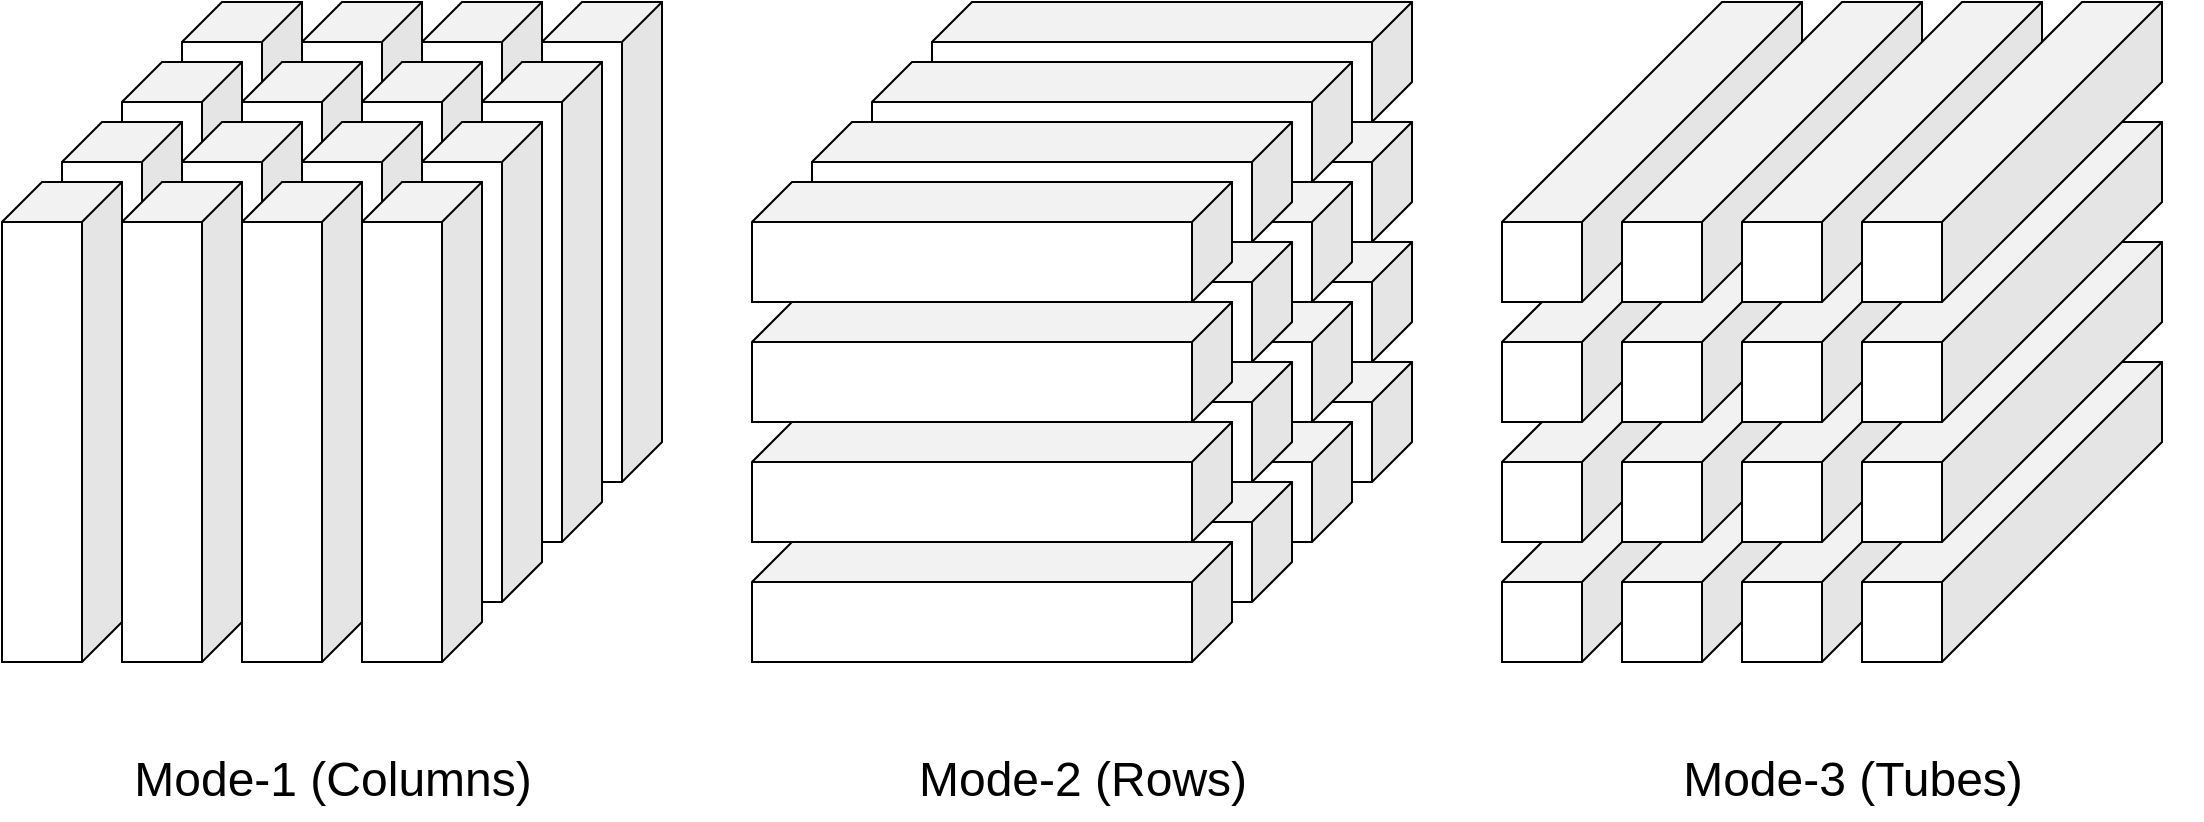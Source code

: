 <mxfile version="21.1.2" type="device">
  <diagram id="dwlmqH6nL9qEr7c7bo0p" name="Page-1">
    <mxGraphModel dx="1434" dy="764" grid="1" gridSize="10" guides="1" tooltips="1" connect="1" arrows="1" fold="1" page="1" pageScale="1" pageWidth="1169" pageHeight="827" math="0" shadow="0">
      <root>
        <mxCell id="0" />
        <mxCell id="1" parent="0" />
        <mxCell id="xJ5RliRv3Egy2EiU3JDo-8" value="" style="group" vertex="1" connectable="0" parent="1">
          <mxGeometry x="40" y="230" width="330" height="409" as="geometry" />
        </mxCell>
        <mxCell id="ISb06XqgIUKjQXBkhnW_-24" value="&lt;font style=&quot;font-size: 24px;&quot;&gt;Mode-1 (Columns)&lt;/font&gt;" style="text;html=1;align=center;verticalAlign=middle;resizable=0;points=[];autosize=1;strokeColor=none;fillColor=none;" parent="xJ5RliRv3Egy2EiU3JDo-8" vertex="1">
          <mxGeometry x="55" y="369" width="220" height="40" as="geometry" />
        </mxCell>
        <mxCell id="xJ5RliRv3Egy2EiU3JDo-6" value="" style="group" vertex="1" connectable="0" parent="xJ5RliRv3Egy2EiU3JDo-8">
          <mxGeometry width="330" height="330" as="geometry" />
        </mxCell>
        <mxCell id="ISb06XqgIUKjQXBkhnW_-9" value="" style="shape=cube;whiteSpace=wrap;html=1;boundedLbl=1;backgroundOutline=1;darkOpacity=0.05;darkOpacity2=0.1;flipV=0;flipH=1;container=0;" parent="xJ5RliRv3Egy2EiU3JDo-6" vertex="1">
          <mxGeometry x="90" width="60" height="240" as="geometry" />
        </mxCell>
        <mxCell id="ISb06XqgIUKjQXBkhnW_-10" value="" style="shape=cube;whiteSpace=wrap;html=1;boundedLbl=1;backgroundOutline=1;darkOpacity=0.05;darkOpacity2=0.1;flipV=0;flipH=1;container=0;" parent="xJ5RliRv3Egy2EiU3JDo-6" vertex="1">
          <mxGeometry x="150" width="60" height="240" as="geometry" />
        </mxCell>
        <mxCell id="ISb06XqgIUKjQXBkhnW_-6" value="" style="shape=cube;whiteSpace=wrap;html=1;boundedLbl=1;backgroundOutline=1;darkOpacity=0.05;darkOpacity2=0.1;flipV=0;flipH=1;container=0;" parent="xJ5RliRv3Egy2EiU3JDo-6" vertex="1">
          <mxGeometry x="60" y="30" width="60" height="240" as="geometry" />
        </mxCell>
        <mxCell id="ISb06XqgIUKjQXBkhnW_-8" value="" style="shape=cube;whiteSpace=wrap;html=1;boundedLbl=1;backgroundOutline=1;darkOpacity=0.05;darkOpacity2=0.1;flipV=0;flipH=1;container=0;" parent="xJ5RliRv3Egy2EiU3JDo-6" vertex="1">
          <mxGeometry x="120" y="30" width="60" height="240" as="geometry" />
        </mxCell>
        <mxCell id="ISb06XqgIUKjQXBkhnW_-74" value="" style="shape=cube;whiteSpace=wrap;html=1;boundedLbl=1;backgroundOutline=1;darkOpacity=0.05;darkOpacity2=0.1;flipV=0;flipH=1;container=0;" parent="xJ5RliRv3Egy2EiU3JDo-6" vertex="1">
          <mxGeometry x="210" width="60" height="240" as="geometry" />
        </mxCell>
        <mxCell id="ISb06XqgIUKjQXBkhnW_-75" value="" style="shape=cube;whiteSpace=wrap;html=1;boundedLbl=1;backgroundOutline=1;darkOpacity=0.05;darkOpacity2=0.1;flipV=0;flipH=1;container=0;" parent="xJ5RliRv3Egy2EiU3JDo-6" vertex="1">
          <mxGeometry x="270" width="60" height="240" as="geometry" />
        </mxCell>
        <mxCell id="ISb06XqgIUKjQXBkhnW_-76" value="" style="shape=cube;whiteSpace=wrap;html=1;boundedLbl=1;backgroundOutline=1;darkOpacity=0.05;darkOpacity2=0.1;flipV=0;flipH=1;container=0;" parent="xJ5RliRv3Egy2EiU3JDo-6" vertex="1">
          <mxGeometry x="180" y="30" width="60" height="240" as="geometry" />
        </mxCell>
        <mxCell id="ISb06XqgIUKjQXBkhnW_-77" value="" style="shape=cube;whiteSpace=wrap;html=1;boundedLbl=1;backgroundOutline=1;darkOpacity=0.05;darkOpacity2=0.1;flipV=0;flipH=1;container=0;" parent="xJ5RliRv3Egy2EiU3JDo-6" vertex="1">
          <mxGeometry x="240" y="30" width="60" height="240" as="geometry" />
        </mxCell>
        <mxCell id="ISb06XqgIUKjQXBkhnW_-78" value="" style="shape=cube;whiteSpace=wrap;html=1;boundedLbl=1;backgroundOutline=1;darkOpacity=0.05;darkOpacity2=0.1;flipV=0;flipH=1;container=0;" parent="xJ5RliRv3Egy2EiU3JDo-6" vertex="1">
          <mxGeometry x="30" y="60" width="60" height="240" as="geometry" />
        </mxCell>
        <mxCell id="ISb06XqgIUKjQXBkhnW_-79" value="" style="shape=cube;whiteSpace=wrap;html=1;boundedLbl=1;backgroundOutline=1;darkOpacity=0.05;darkOpacity2=0.1;flipV=0;flipH=1;container=0;" parent="xJ5RliRv3Egy2EiU3JDo-6" vertex="1">
          <mxGeometry x="90" y="60" width="60" height="240" as="geometry" />
        </mxCell>
        <mxCell id="ISb06XqgIUKjQXBkhnW_-80" value="" style="shape=cube;whiteSpace=wrap;html=1;boundedLbl=1;backgroundOutline=1;darkOpacity=0.05;darkOpacity2=0.1;flipV=0;flipH=1;container=0;" parent="xJ5RliRv3Egy2EiU3JDo-6" vertex="1">
          <mxGeometry y="90" width="60" height="240" as="geometry" />
        </mxCell>
        <mxCell id="ISb06XqgIUKjQXBkhnW_-81" value="" style="shape=cube;whiteSpace=wrap;html=1;boundedLbl=1;backgroundOutline=1;darkOpacity=0.05;darkOpacity2=0.1;flipV=0;flipH=1;container=0;" parent="xJ5RliRv3Egy2EiU3JDo-6" vertex="1">
          <mxGeometry x="60" y="90" width="60" height="240" as="geometry" />
        </mxCell>
        <mxCell id="ISb06XqgIUKjQXBkhnW_-86" value="" style="shape=cube;whiteSpace=wrap;html=1;boundedLbl=1;backgroundOutline=1;darkOpacity=0.05;darkOpacity2=0.1;flipV=0;flipH=1;container=0;" parent="xJ5RliRv3Egy2EiU3JDo-6" vertex="1">
          <mxGeometry x="150" y="60" width="60" height="240" as="geometry" />
        </mxCell>
        <mxCell id="ISb06XqgIUKjQXBkhnW_-87" value="" style="shape=cube;whiteSpace=wrap;html=1;boundedLbl=1;backgroundOutline=1;darkOpacity=0.05;darkOpacity2=0.1;flipV=0;flipH=1;container=0;" parent="xJ5RliRv3Egy2EiU3JDo-6" vertex="1">
          <mxGeometry x="210" y="60" width="60" height="240" as="geometry" />
        </mxCell>
        <mxCell id="ISb06XqgIUKjQXBkhnW_-88" value="" style="shape=cube;whiteSpace=wrap;html=1;boundedLbl=1;backgroundOutline=1;darkOpacity=0.05;darkOpacity2=0.1;flipV=0;flipH=1;container=0;" parent="xJ5RliRv3Egy2EiU3JDo-6" vertex="1">
          <mxGeometry x="120" y="90" width="60" height="240" as="geometry" />
        </mxCell>
        <mxCell id="ISb06XqgIUKjQXBkhnW_-89" value="" style="shape=cube;whiteSpace=wrap;html=1;boundedLbl=1;backgroundOutline=1;darkOpacity=0.05;darkOpacity2=0.1;flipV=0;flipH=1;container=0;" parent="xJ5RliRv3Egy2EiU3JDo-6" vertex="1">
          <mxGeometry x="180" y="90" width="60" height="240" as="geometry" />
        </mxCell>
        <mxCell id="xJ5RliRv3Egy2EiU3JDo-9" value="" style="group" vertex="1" connectable="0" parent="1">
          <mxGeometry x="415" y="230" width="330" height="409" as="geometry" />
        </mxCell>
        <mxCell id="ISb06XqgIUKjQXBkhnW_-25" value="&lt;font style=&quot;font-size: 24px;&quot;&gt;Mode-2 (Rows)&lt;/font&gt;" style="text;html=1;align=center;verticalAlign=middle;resizable=0;points=[];autosize=1;strokeColor=none;fillColor=none;" parent="xJ5RliRv3Egy2EiU3JDo-9" vertex="1">
          <mxGeometry x="70" y="369" width="190" height="40" as="geometry" />
        </mxCell>
        <mxCell id="xJ5RliRv3Egy2EiU3JDo-7" value="" style="group" vertex="1" connectable="0" parent="xJ5RliRv3Egy2EiU3JDo-9">
          <mxGeometry width="330" height="330" as="geometry" />
        </mxCell>
        <mxCell id="ISb06XqgIUKjQXBkhnW_-5" value="" style="shape=cube;whiteSpace=wrap;html=1;boundedLbl=1;backgroundOutline=1;darkOpacity=0.05;darkOpacity2=0.1;flipH=1;container=0;" parent="xJ5RliRv3Egy2EiU3JDo-7" vertex="1">
          <mxGeometry x="90" y="180" width="240" height="60" as="geometry" />
        </mxCell>
        <mxCell id="ISb06XqgIUKjQXBkhnW_-12" value="" style="shape=cube;whiteSpace=wrap;html=1;boundedLbl=1;backgroundOutline=1;darkOpacity=0.05;darkOpacity2=0.1;flipH=1;container=0;" parent="xJ5RliRv3Egy2EiU3JDo-7" vertex="1">
          <mxGeometry x="90" y="120" width="240" height="60" as="geometry" />
        </mxCell>
        <mxCell id="ISb06XqgIUKjQXBkhnW_-13" value="" style="shape=cube;whiteSpace=wrap;html=1;boundedLbl=1;backgroundOutline=1;darkOpacity=0.05;darkOpacity2=0.1;flipH=1;container=0;" parent="xJ5RliRv3Egy2EiU3JDo-7" vertex="1">
          <mxGeometry x="60" y="210" width="240" height="60" as="geometry" />
        </mxCell>
        <mxCell id="ISb06XqgIUKjQXBkhnW_-14" value="" style="shape=cube;whiteSpace=wrap;html=1;boundedLbl=1;backgroundOutline=1;darkOpacity=0.05;darkOpacity2=0.1;flipH=1;container=0;" parent="xJ5RliRv3Egy2EiU3JDo-7" vertex="1">
          <mxGeometry x="60" y="150" width="240" height="60" as="geometry" />
        </mxCell>
        <mxCell id="ISb06XqgIUKjQXBkhnW_-117" value="" style="shape=cube;whiteSpace=wrap;html=1;boundedLbl=1;backgroundOutline=1;darkOpacity=0.05;darkOpacity2=0.1;flipH=1;container=0;" parent="xJ5RliRv3Egy2EiU3JDo-7" vertex="1">
          <mxGeometry x="90" y="60" width="240" height="60" as="geometry" />
        </mxCell>
        <mxCell id="ISb06XqgIUKjQXBkhnW_-118" value="" style="shape=cube;whiteSpace=wrap;html=1;boundedLbl=1;backgroundOutline=1;darkOpacity=0.05;darkOpacity2=0.1;flipH=1;container=0;" parent="xJ5RliRv3Egy2EiU3JDo-7" vertex="1">
          <mxGeometry x="90" width="240" height="60" as="geometry" />
        </mxCell>
        <mxCell id="ISb06XqgIUKjQXBkhnW_-119" value="" style="shape=cube;whiteSpace=wrap;html=1;boundedLbl=1;backgroundOutline=1;darkOpacity=0.05;darkOpacity2=0.1;flipH=1;container=0;" parent="xJ5RliRv3Egy2EiU3JDo-7" vertex="1">
          <mxGeometry x="60" y="90" width="240" height="60" as="geometry" />
        </mxCell>
        <mxCell id="ISb06XqgIUKjQXBkhnW_-120" value="" style="shape=cube;whiteSpace=wrap;html=1;boundedLbl=1;backgroundOutline=1;darkOpacity=0.05;darkOpacity2=0.1;flipH=1;container=0;" parent="xJ5RliRv3Egy2EiU3JDo-7" vertex="1">
          <mxGeometry x="60" y="30" width="240" height="60" as="geometry" />
        </mxCell>
        <mxCell id="ISb06XqgIUKjQXBkhnW_-92" value="" style="shape=cube;whiteSpace=wrap;html=1;boundedLbl=1;backgroundOutline=1;darkOpacity=0.05;darkOpacity2=0.1;flipH=1;container=0;" parent="xJ5RliRv3Egy2EiU3JDo-7" vertex="1">
          <mxGeometry x="30" y="240" width="240" height="60" as="geometry" />
        </mxCell>
        <mxCell id="ISb06XqgIUKjQXBkhnW_-93" value="" style="shape=cube;whiteSpace=wrap;html=1;boundedLbl=1;backgroundOutline=1;darkOpacity=0.05;darkOpacity2=0.1;flipH=1;container=0;" parent="xJ5RliRv3Egy2EiU3JDo-7" vertex="1">
          <mxGeometry x="30" y="180" width="240" height="60" as="geometry" />
        </mxCell>
        <mxCell id="ISb06XqgIUKjQXBkhnW_-94" value="" style="shape=cube;whiteSpace=wrap;html=1;boundedLbl=1;backgroundOutline=1;darkOpacity=0.05;darkOpacity2=0.1;flipH=1;container=0;" parent="xJ5RliRv3Egy2EiU3JDo-7" vertex="1">
          <mxGeometry y="270" width="240" height="60" as="geometry" />
        </mxCell>
        <mxCell id="ISb06XqgIUKjQXBkhnW_-95" value="" style="shape=cube;whiteSpace=wrap;html=1;boundedLbl=1;backgroundOutline=1;darkOpacity=0.05;darkOpacity2=0.1;flipH=1;container=0;" parent="xJ5RliRv3Egy2EiU3JDo-7" vertex="1">
          <mxGeometry y="210" width="240" height="60" as="geometry" />
        </mxCell>
        <mxCell id="ISb06XqgIUKjQXBkhnW_-122" value="" style="shape=cube;whiteSpace=wrap;html=1;boundedLbl=1;backgroundOutline=1;darkOpacity=0.05;darkOpacity2=0.1;flipH=1;container=0;" parent="xJ5RliRv3Egy2EiU3JDo-7" vertex="1">
          <mxGeometry x="30" y="120" width="240" height="60" as="geometry" />
        </mxCell>
        <mxCell id="ISb06XqgIUKjQXBkhnW_-123" value="" style="shape=cube;whiteSpace=wrap;html=1;boundedLbl=1;backgroundOutline=1;darkOpacity=0.05;darkOpacity2=0.1;flipH=1;container=0;" parent="xJ5RliRv3Egy2EiU3JDo-7" vertex="1">
          <mxGeometry x="30" y="60" width="240" height="60" as="geometry" />
        </mxCell>
        <mxCell id="ISb06XqgIUKjQXBkhnW_-124" value="" style="shape=cube;whiteSpace=wrap;html=1;boundedLbl=1;backgroundOutline=1;darkOpacity=0.05;darkOpacity2=0.1;flipH=1;container=0;" parent="xJ5RliRv3Egy2EiU3JDo-7" vertex="1">
          <mxGeometry y="150" width="240" height="60" as="geometry" />
        </mxCell>
        <mxCell id="ISb06XqgIUKjQXBkhnW_-125" value="" style="shape=cube;whiteSpace=wrap;html=1;boundedLbl=1;backgroundOutline=1;darkOpacity=0.05;darkOpacity2=0.1;flipH=1;container=0;" parent="xJ5RliRv3Egy2EiU3JDo-7" vertex="1">
          <mxGeometry y="90" width="240" height="60" as="geometry" />
        </mxCell>
        <mxCell id="xJ5RliRv3Egy2EiU3JDo-10" value="" style="group" vertex="1" connectable="0" parent="1">
          <mxGeometry x="790" y="230" width="350" height="409" as="geometry" />
        </mxCell>
        <mxCell id="ISb06XqgIUKjQXBkhnW_-26" value="&lt;font style=&quot;font-size: 24px;&quot;&gt;Mode-3 (Tubes)&lt;/font&gt;" style="text;html=1;align=center;verticalAlign=middle;resizable=0;points=[];autosize=1;strokeColor=none;fillColor=none;" parent="xJ5RliRv3Egy2EiU3JDo-10" vertex="1">
          <mxGeometry x="80" y="369" width="190" height="40" as="geometry" />
        </mxCell>
        <mxCell id="ISb06XqgIUKjQXBkhnW_-167" value="" style="group" parent="xJ5RliRv3Egy2EiU3JDo-10" vertex="1" connectable="0">
          <mxGeometry width="350" height="330" as="geometry" />
        </mxCell>
        <mxCell id="ISb06XqgIUKjQXBkhnW_-159" value="" style="group" parent="ISb06XqgIUKjQXBkhnW_-167" vertex="1" connectable="0">
          <mxGeometry y="180" width="330" height="150" as="geometry" />
        </mxCell>
        <mxCell id="ISb06XqgIUKjQXBkhnW_-160" value="" style="shape=cube;whiteSpace=wrap;html=1;boundedLbl=1;backgroundOutline=1;darkOpacity=0.05;darkOpacity2=0.1;size=110;flipH=1;container=0;" parent="ISb06XqgIUKjQXBkhnW_-159" vertex="1">
          <mxGeometry width="150" height="150" as="geometry" />
        </mxCell>
        <mxCell id="ISb06XqgIUKjQXBkhnW_-161" value="" style="shape=cube;whiteSpace=wrap;html=1;boundedLbl=1;backgroundOutline=1;darkOpacity=0.05;darkOpacity2=0.1;size=110;flipH=1;container=0;" parent="ISb06XqgIUKjQXBkhnW_-159" vertex="1">
          <mxGeometry x="60" width="150" height="150" as="geometry" />
        </mxCell>
        <mxCell id="ISb06XqgIUKjQXBkhnW_-162" value="" style="shape=cube;whiteSpace=wrap;html=1;boundedLbl=1;backgroundOutline=1;darkOpacity=0.05;darkOpacity2=0.1;size=110;flipH=1;container=0;" parent="ISb06XqgIUKjQXBkhnW_-159" vertex="1">
          <mxGeometry x="120" width="150" height="150" as="geometry" />
        </mxCell>
        <mxCell id="ISb06XqgIUKjQXBkhnW_-163" value="" style="shape=cube;whiteSpace=wrap;html=1;boundedLbl=1;backgroundOutline=1;darkOpacity=0.05;darkOpacity2=0.1;size=110;flipH=1;container=0;" parent="ISb06XqgIUKjQXBkhnW_-159" vertex="1">
          <mxGeometry x="180" width="150" height="150" as="geometry" />
        </mxCell>
        <mxCell id="ISb06XqgIUKjQXBkhnW_-165" value="" style="group" parent="ISb06XqgIUKjQXBkhnW_-159" vertex="1" connectable="0">
          <mxGeometry y="-60" width="330" height="150" as="geometry" />
        </mxCell>
        <mxCell id="ISb06XqgIUKjQXBkhnW_-155" value="" style="shape=cube;whiteSpace=wrap;html=1;boundedLbl=1;backgroundOutline=1;darkOpacity=0.05;darkOpacity2=0.1;size=110;flipH=1;container=0;" parent="ISb06XqgIUKjQXBkhnW_-165" vertex="1">
          <mxGeometry width="150" height="150" as="geometry" />
        </mxCell>
        <mxCell id="ISb06XqgIUKjQXBkhnW_-156" value="" style="shape=cube;whiteSpace=wrap;html=1;boundedLbl=1;backgroundOutline=1;darkOpacity=0.05;darkOpacity2=0.1;size=110;flipH=1;container=0;" parent="ISb06XqgIUKjQXBkhnW_-165" vertex="1">
          <mxGeometry x="60" width="150" height="150" as="geometry" />
        </mxCell>
        <mxCell id="ISb06XqgIUKjQXBkhnW_-157" value="" style="shape=cube;whiteSpace=wrap;html=1;boundedLbl=1;backgroundOutline=1;darkOpacity=0.05;darkOpacity2=0.1;size=110;flipH=1;container=0;" parent="ISb06XqgIUKjQXBkhnW_-165" vertex="1">
          <mxGeometry x="120" width="150" height="150" as="geometry" />
        </mxCell>
        <mxCell id="ISb06XqgIUKjQXBkhnW_-158" value="" style="shape=cube;whiteSpace=wrap;html=1;boundedLbl=1;backgroundOutline=1;darkOpacity=0.05;darkOpacity2=0.1;size=110;flipH=1;container=0;" parent="ISb06XqgIUKjQXBkhnW_-165" vertex="1">
          <mxGeometry x="180" width="150" height="150" as="geometry" />
        </mxCell>
        <mxCell id="ISb06XqgIUKjQXBkhnW_-164" value="" style="group" parent="ISb06XqgIUKjQXBkhnW_-165" vertex="1" connectable="0">
          <mxGeometry y="-60" width="330" height="150" as="geometry" />
        </mxCell>
        <mxCell id="ISb06XqgIUKjQXBkhnW_-150" value="" style="shape=cube;whiteSpace=wrap;html=1;boundedLbl=1;backgroundOutline=1;darkOpacity=0.05;darkOpacity2=0.1;size=110;flipH=1;container=0;" parent="ISb06XqgIUKjQXBkhnW_-164" vertex="1">
          <mxGeometry width="150" height="150" as="geometry" />
        </mxCell>
        <mxCell id="ISb06XqgIUKjQXBkhnW_-151" value="" style="shape=cube;whiteSpace=wrap;html=1;boundedLbl=1;backgroundOutline=1;darkOpacity=0.05;darkOpacity2=0.1;size=110;flipH=1;container=0;" parent="ISb06XqgIUKjQXBkhnW_-164" vertex="1">
          <mxGeometry x="60" width="150" height="150" as="geometry" />
        </mxCell>
        <mxCell id="ISb06XqgIUKjQXBkhnW_-152" value="" style="shape=cube;whiteSpace=wrap;html=1;boundedLbl=1;backgroundOutline=1;darkOpacity=0.05;darkOpacity2=0.1;size=110;flipH=1;container=0;" parent="ISb06XqgIUKjQXBkhnW_-164" vertex="1">
          <mxGeometry x="120" width="150" height="150" as="geometry" />
        </mxCell>
        <mxCell id="ISb06XqgIUKjQXBkhnW_-153" value="" style="shape=cube;whiteSpace=wrap;html=1;boundedLbl=1;backgroundOutline=1;darkOpacity=0.05;darkOpacity2=0.1;size=110;flipH=1;container=0;" parent="ISb06XqgIUKjQXBkhnW_-164" vertex="1">
          <mxGeometry x="180" width="150" height="150" as="geometry" />
        </mxCell>
        <mxCell id="ISb06XqgIUKjQXBkhnW_-148" value="" style="group" parent="ISb06XqgIUKjQXBkhnW_-167" vertex="1" connectable="0">
          <mxGeometry width="350" height="200" as="geometry" />
        </mxCell>
        <mxCell id="ISb06XqgIUKjQXBkhnW_-136" value="" style="shape=cube;whiteSpace=wrap;html=1;boundedLbl=1;backgroundOutline=1;darkOpacity=0.05;darkOpacity2=0.1;size=110;flipH=1;container=0;" parent="ISb06XqgIUKjQXBkhnW_-148" vertex="1">
          <mxGeometry width="150" height="150" as="geometry" />
        </mxCell>
        <mxCell id="ISb06XqgIUKjQXBkhnW_-145" value="" style="shape=cube;whiteSpace=wrap;html=1;boundedLbl=1;backgroundOutline=1;darkOpacity=0.05;darkOpacity2=0.1;size=110;flipH=1;container=0;" parent="ISb06XqgIUKjQXBkhnW_-148" vertex="1">
          <mxGeometry x="60" width="150" height="150" as="geometry" />
        </mxCell>
        <mxCell id="ISb06XqgIUKjQXBkhnW_-146" value="" style="shape=cube;whiteSpace=wrap;html=1;boundedLbl=1;backgroundOutline=1;darkOpacity=0.05;darkOpacity2=0.1;size=110;flipH=1;container=0;" parent="ISb06XqgIUKjQXBkhnW_-148" vertex="1">
          <mxGeometry x="120" width="150" height="150" as="geometry" />
        </mxCell>
        <mxCell id="ISb06XqgIUKjQXBkhnW_-147" value="" style="shape=cube;whiteSpace=wrap;html=1;boundedLbl=1;backgroundOutline=1;darkOpacity=0.05;darkOpacity2=0.1;size=110;flipH=1;container=0;" parent="ISb06XqgIUKjQXBkhnW_-148" vertex="1">
          <mxGeometry x="180" width="150" height="150" as="geometry" />
        </mxCell>
      </root>
    </mxGraphModel>
  </diagram>
</mxfile>
